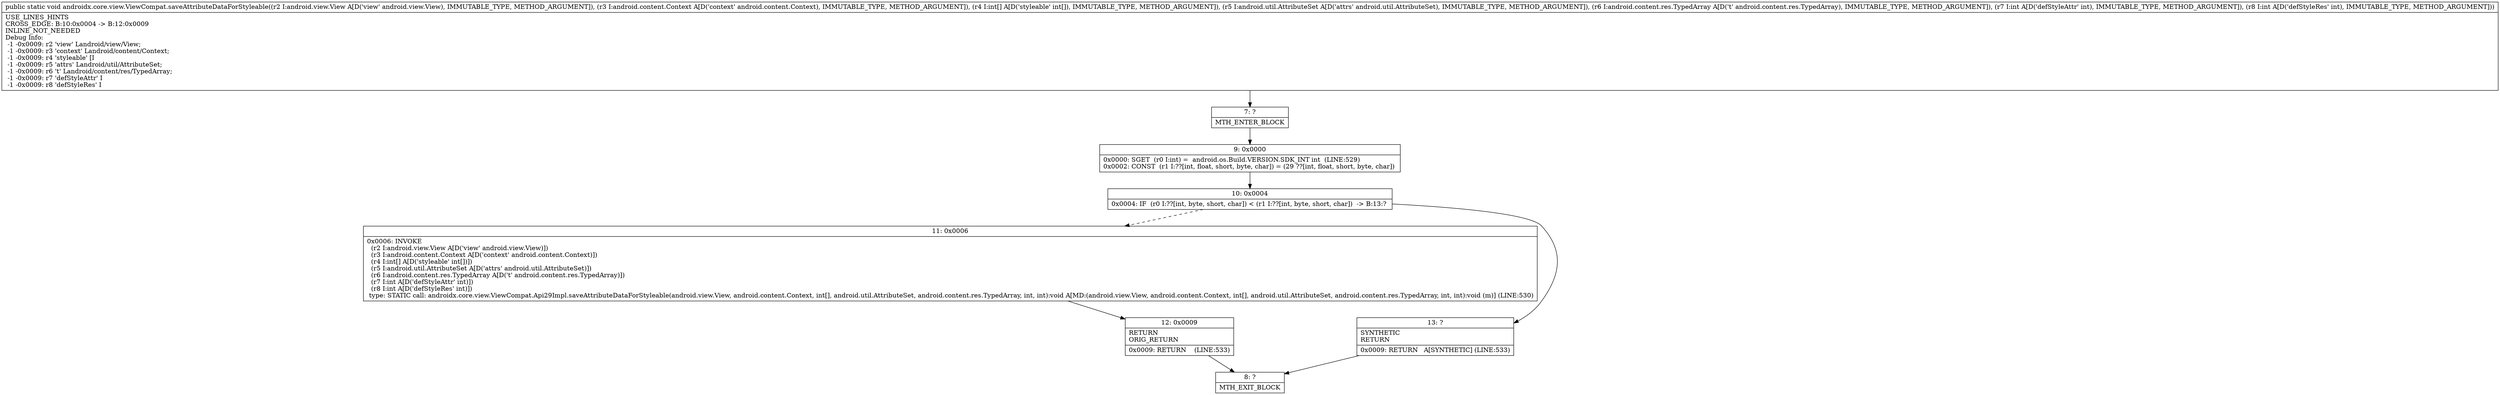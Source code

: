 digraph "CFG forandroidx.core.view.ViewCompat.saveAttributeDataForStyleable(Landroid\/view\/View;Landroid\/content\/Context;[ILandroid\/util\/AttributeSet;Landroid\/content\/res\/TypedArray;II)V" {
Node_7 [shape=record,label="{7\:\ ?|MTH_ENTER_BLOCK\l}"];
Node_9 [shape=record,label="{9\:\ 0x0000|0x0000: SGET  (r0 I:int) =  android.os.Build.VERSION.SDK_INT int  (LINE:529)\l0x0002: CONST  (r1 I:??[int, float, short, byte, char]) = (29 ??[int, float, short, byte, char]) \l}"];
Node_10 [shape=record,label="{10\:\ 0x0004|0x0004: IF  (r0 I:??[int, byte, short, char]) \< (r1 I:??[int, byte, short, char])  \-\> B:13:? \l}"];
Node_11 [shape=record,label="{11\:\ 0x0006|0x0006: INVOKE  \l  (r2 I:android.view.View A[D('view' android.view.View)])\l  (r3 I:android.content.Context A[D('context' android.content.Context)])\l  (r4 I:int[] A[D('styleable' int[])])\l  (r5 I:android.util.AttributeSet A[D('attrs' android.util.AttributeSet)])\l  (r6 I:android.content.res.TypedArray A[D('t' android.content.res.TypedArray)])\l  (r7 I:int A[D('defStyleAttr' int)])\l  (r8 I:int A[D('defStyleRes' int)])\l type: STATIC call: androidx.core.view.ViewCompat.Api29Impl.saveAttributeDataForStyleable(android.view.View, android.content.Context, int[], android.util.AttributeSet, android.content.res.TypedArray, int, int):void A[MD:(android.view.View, android.content.Context, int[], android.util.AttributeSet, android.content.res.TypedArray, int, int):void (m)] (LINE:530)\l}"];
Node_12 [shape=record,label="{12\:\ 0x0009|RETURN\lORIG_RETURN\l|0x0009: RETURN    (LINE:533)\l}"];
Node_8 [shape=record,label="{8\:\ ?|MTH_EXIT_BLOCK\l}"];
Node_13 [shape=record,label="{13\:\ ?|SYNTHETIC\lRETURN\l|0x0009: RETURN   A[SYNTHETIC] (LINE:533)\l}"];
MethodNode[shape=record,label="{public static void androidx.core.view.ViewCompat.saveAttributeDataForStyleable((r2 I:android.view.View A[D('view' android.view.View), IMMUTABLE_TYPE, METHOD_ARGUMENT]), (r3 I:android.content.Context A[D('context' android.content.Context), IMMUTABLE_TYPE, METHOD_ARGUMENT]), (r4 I:int[] A[D('styleable' int[]), IMMUTABLE_TYPE, METHOD_ARGUMENT]), (r5 I:android.util.AttributeSet A[D('attrs' android.util.AttributeSet), IMMUTABLE_TYPE, METHOD_ARGUMENT]), (r6 I:android.content.res.TypedArray A[D('t' android.content.res.TypedArray), IMMUTABLE_TYPE, METHOD_ARGUMENT]), (r7 I:int A[D('defStyleAttr' int), IMMUTABLE_TYPE, METHOD_ARGUMENT]), (r8 I:int A[D('defStyleRes' int), IMMUTABLE_TYPE, METHOD_ARGUMENT]))  | USE_LINES_HINTS\lCROSS_EDGE: B:10:0x0004 \-\> B:12:0x0009\lINLINE_NOT_NEEDED\lDebug Info:\l  \-1 \-0x0009: r2 'view' Landroid\/view\/View;\l  \-1 \-0x0009: r3 'context' Landroid\/content\/Context;\l  \-1 \-0x0009: r4 'styleable' [I\l  \-1 \-0x0009: r5 'attrs' Landroid\/util\/AttributeSet;\l  \-1 \-0x0009: r6 't' Landroid\/content\/res\/TypedArray;\l  \-1 \-0x0009: r7 'defStyleAttr' I\l  \-1 \-0x0009: r8 'defStyleRes' I\l}"];
MethodNode -> Node_7;Node_7 -> Node_9;
Node_9 -> Node_10;
Node_10 -> Node_11[style=dashed];
Node_10 -> Node_13;
Node_11 -> Node_12;
Node_12 -> Node_8;
Node_13 -> Node_8;
}

